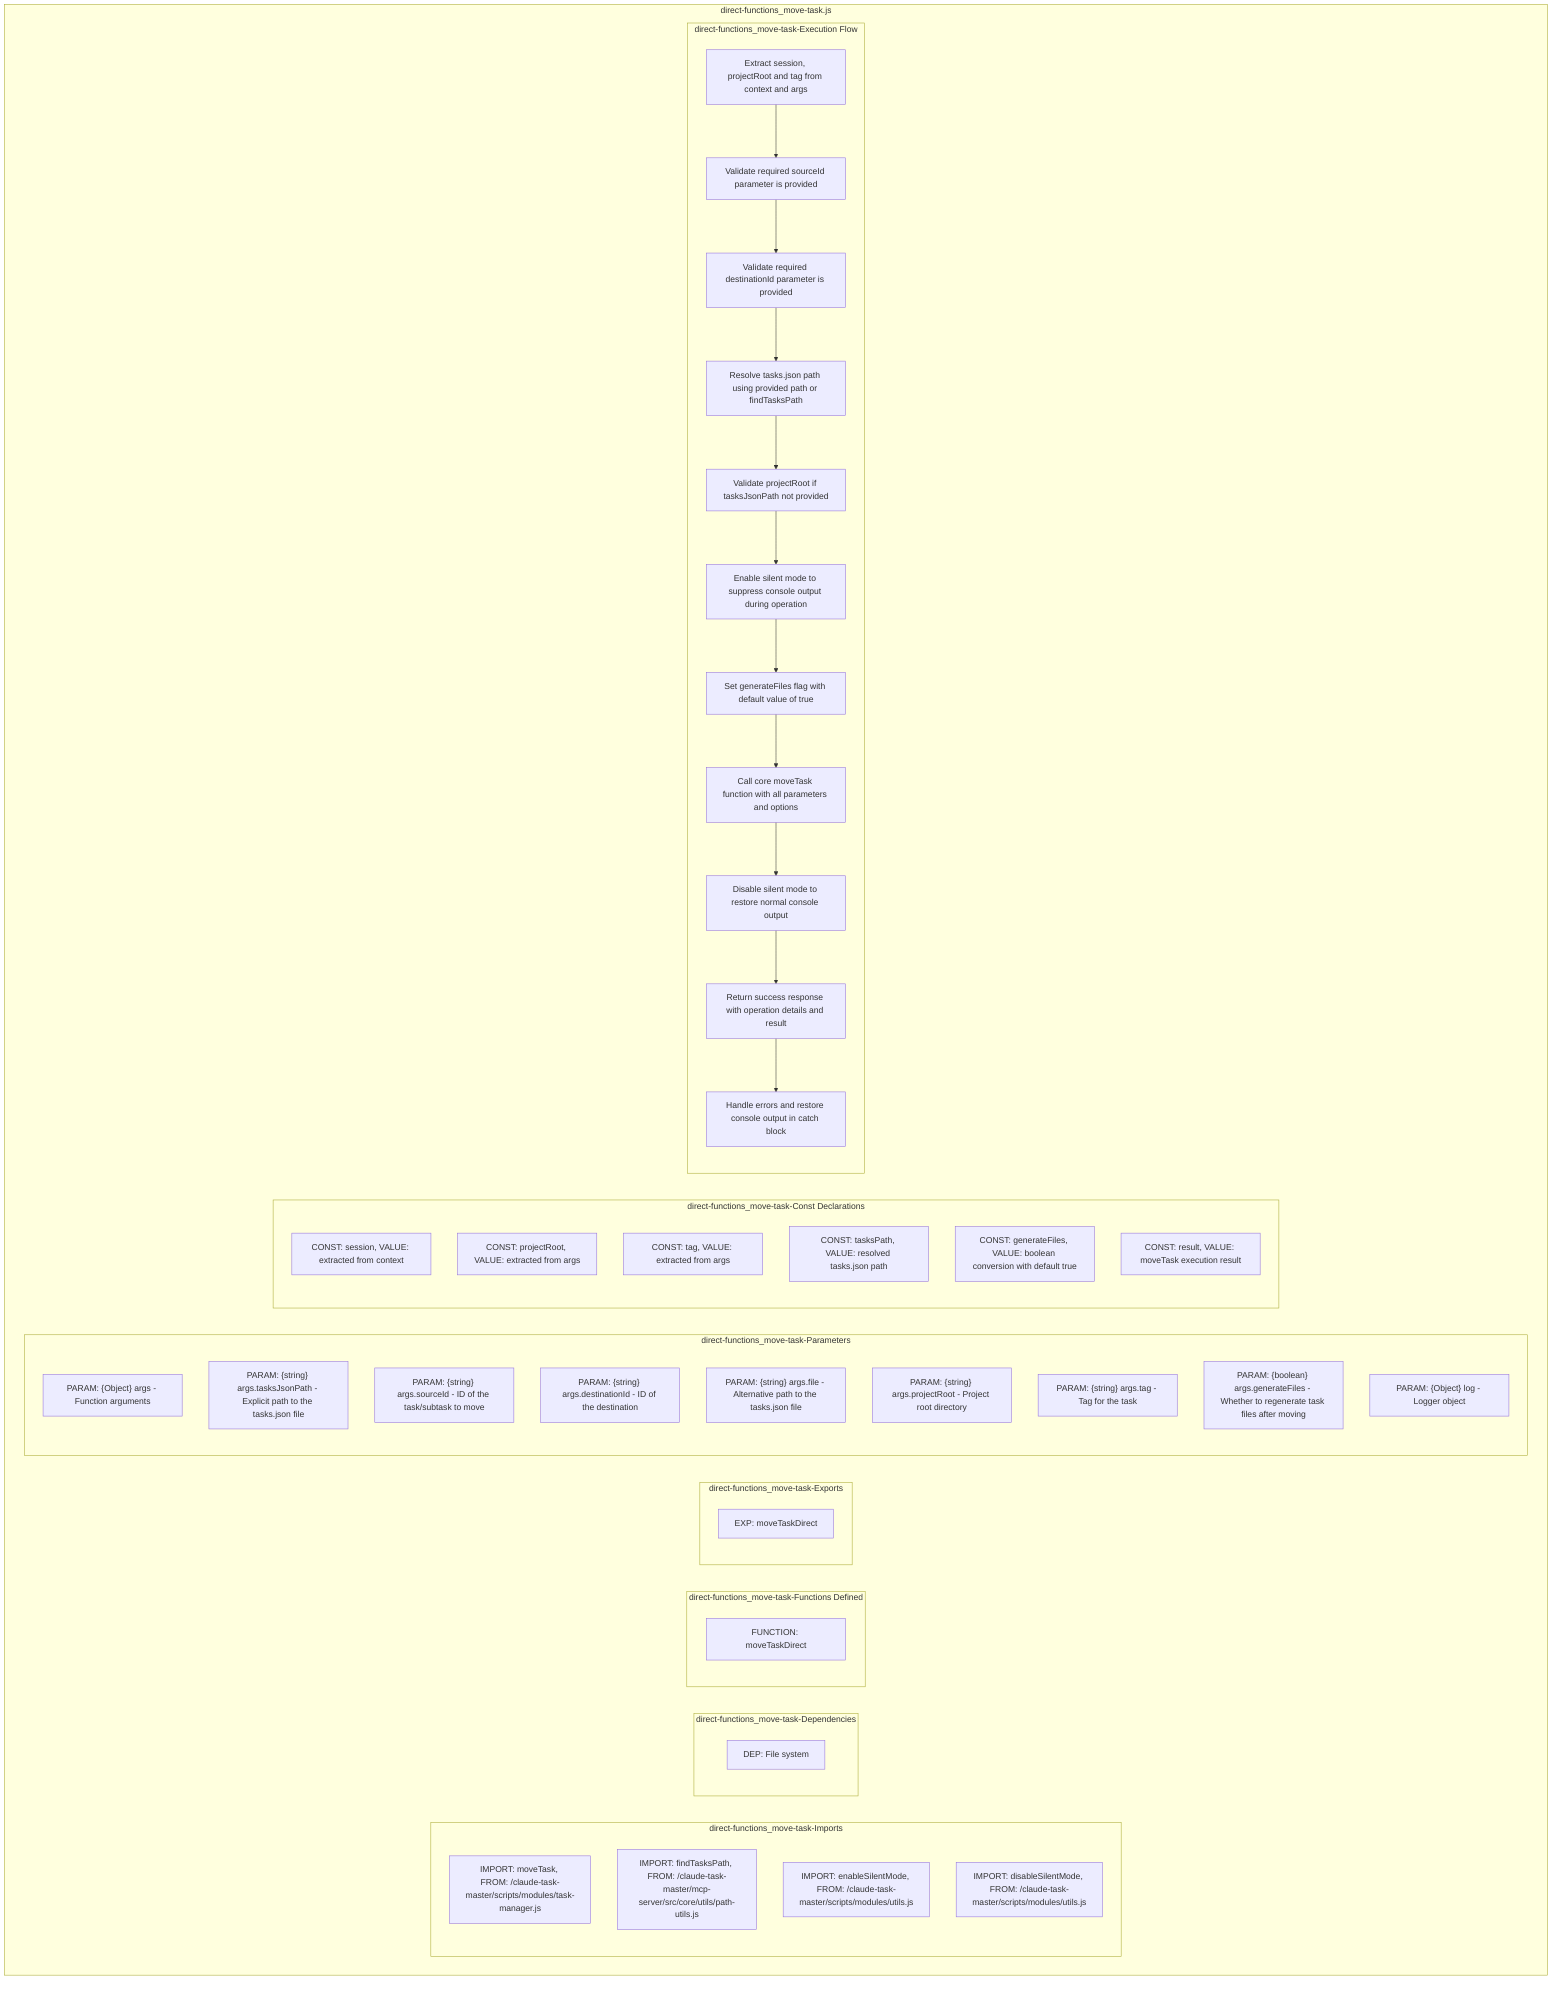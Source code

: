 flowchart TB
    subgraph moveTaskImports["direct-functions_move-task-Imports"]
        I1["IMPORT: moveTask, FROM: /claude-task-master/scripts/modules/task-manager.js"]
        I2["IMPORT: findTasksPath, FROM: /claude-task-master/mcp-server/src/core/utils/path-utils.js"]
        I3["IMPORT: enableSilentMode, FROM: /claude-task-master/scripts/modules/utils.js"]
        I4["IMPORT: disableSilentMode, FROM: /claude-task-master/scripts/modules/utils.js"]
    end
    
    subgraph moveTaskDependencies["direct-functions_move-task-Dependencies"]
        D1["DEP: File system"]
    end
    
    subgraph moveTaskFunctionsDefined["direct-functions_move-task-Functions Defined"]
        FU1["FUNCTION: moveTaskDirect"]
    end
    
    subgraph moveTaskExports["direct-functions_move-task-Exports"]
        E1["EXP: moveTaskDirect"]
    end
    
    subgraph moveTaskParameters["direct-functions_move-task-Parameters"]
        P1["PARAM: {Object} args - Function arguments"]
        P2["PARAM: {string} args.tasksJsonPath - Explicit path to the tasks.json file"]
        P3["PARAM: {string} args.sourceId - ID of the task/subtask to move"]
        P4["PARAM: {string} args.destinationId - ID of the destination"]
        P5["PARAM: {string} args.file - Alternative path to the tasks.json file"]
        P6["PARAM: {string} args.projectRoot - Project root directory"]
        P7["PARAM: {string} args.tag - Tag for the task"]
        P8["PARAM: {boolean} args.generateFiles - Whether to regenerate task files after moving"]
        P9["PARAM: {Object} log - Logger object"]
    end
    
    subgraph moveTaskConstants["direct-functions_move-task-Const Declarations"]
        C1["CONST: session, VALUE: extracted from context"]
        C2["CONST: projectRoot, VALUE: extracted from args"]
        C3["CONST: tag, VALUE: extracted from args"]
        C4["CONST: tasksPath, VALUE: resolved tasks.json path"]
        C5["CONST: generateFiles, VALUE: boolean conversion with default true"]
        C6["CONST: result, VALUE: moveTask execution result"]
    end
    
    subgraph moveTaskExecutionFlow["direct-functions_move-task-Execution Flow"]
        FL1["Extract session, projectRoot and tag from context and args"]
        FL2["Validate required sourceId parameter is provided"]
        FL3["Validate required destinationId parameter is provided"]
        FL4["Resolve tasks.json path using provided path or findTasksPath"]
        FL5["Validate projectRoot if tasksJsonPath not provided"]
        FL6["Enable silent mode to suppress console output during operation"]
        FL7["Set generateFiles flag with default value of true"]
        FL8["Call core moveTask function with all parameters and options"]
        FL9["Disable silent mode to restore normal console output"]
        FL10["Return success response with operation details and result"]
        FL11["Handle errors and restore console output in catch block"]
    end
    
    subgraph moveTask["direct-functions_move-task.js"]
        moveTaskImports
        moveTaskDependencies
        moveTaskFunctionsDefined
        moveTaskExports
        moveTaskParameters
        moveTaskConstants
        moveTaskExecutionFlow
    end
    
    FL1 --> FL2
    FL2 --> FL3
    FL3 --> FL4
    FL4 --> FL5
    FL5 --> FL6
    FL6 --> FL7
    FL7 --> FL8
    FL8 --> FL9
    FL9 --> FL10
    FL10 --> FL11